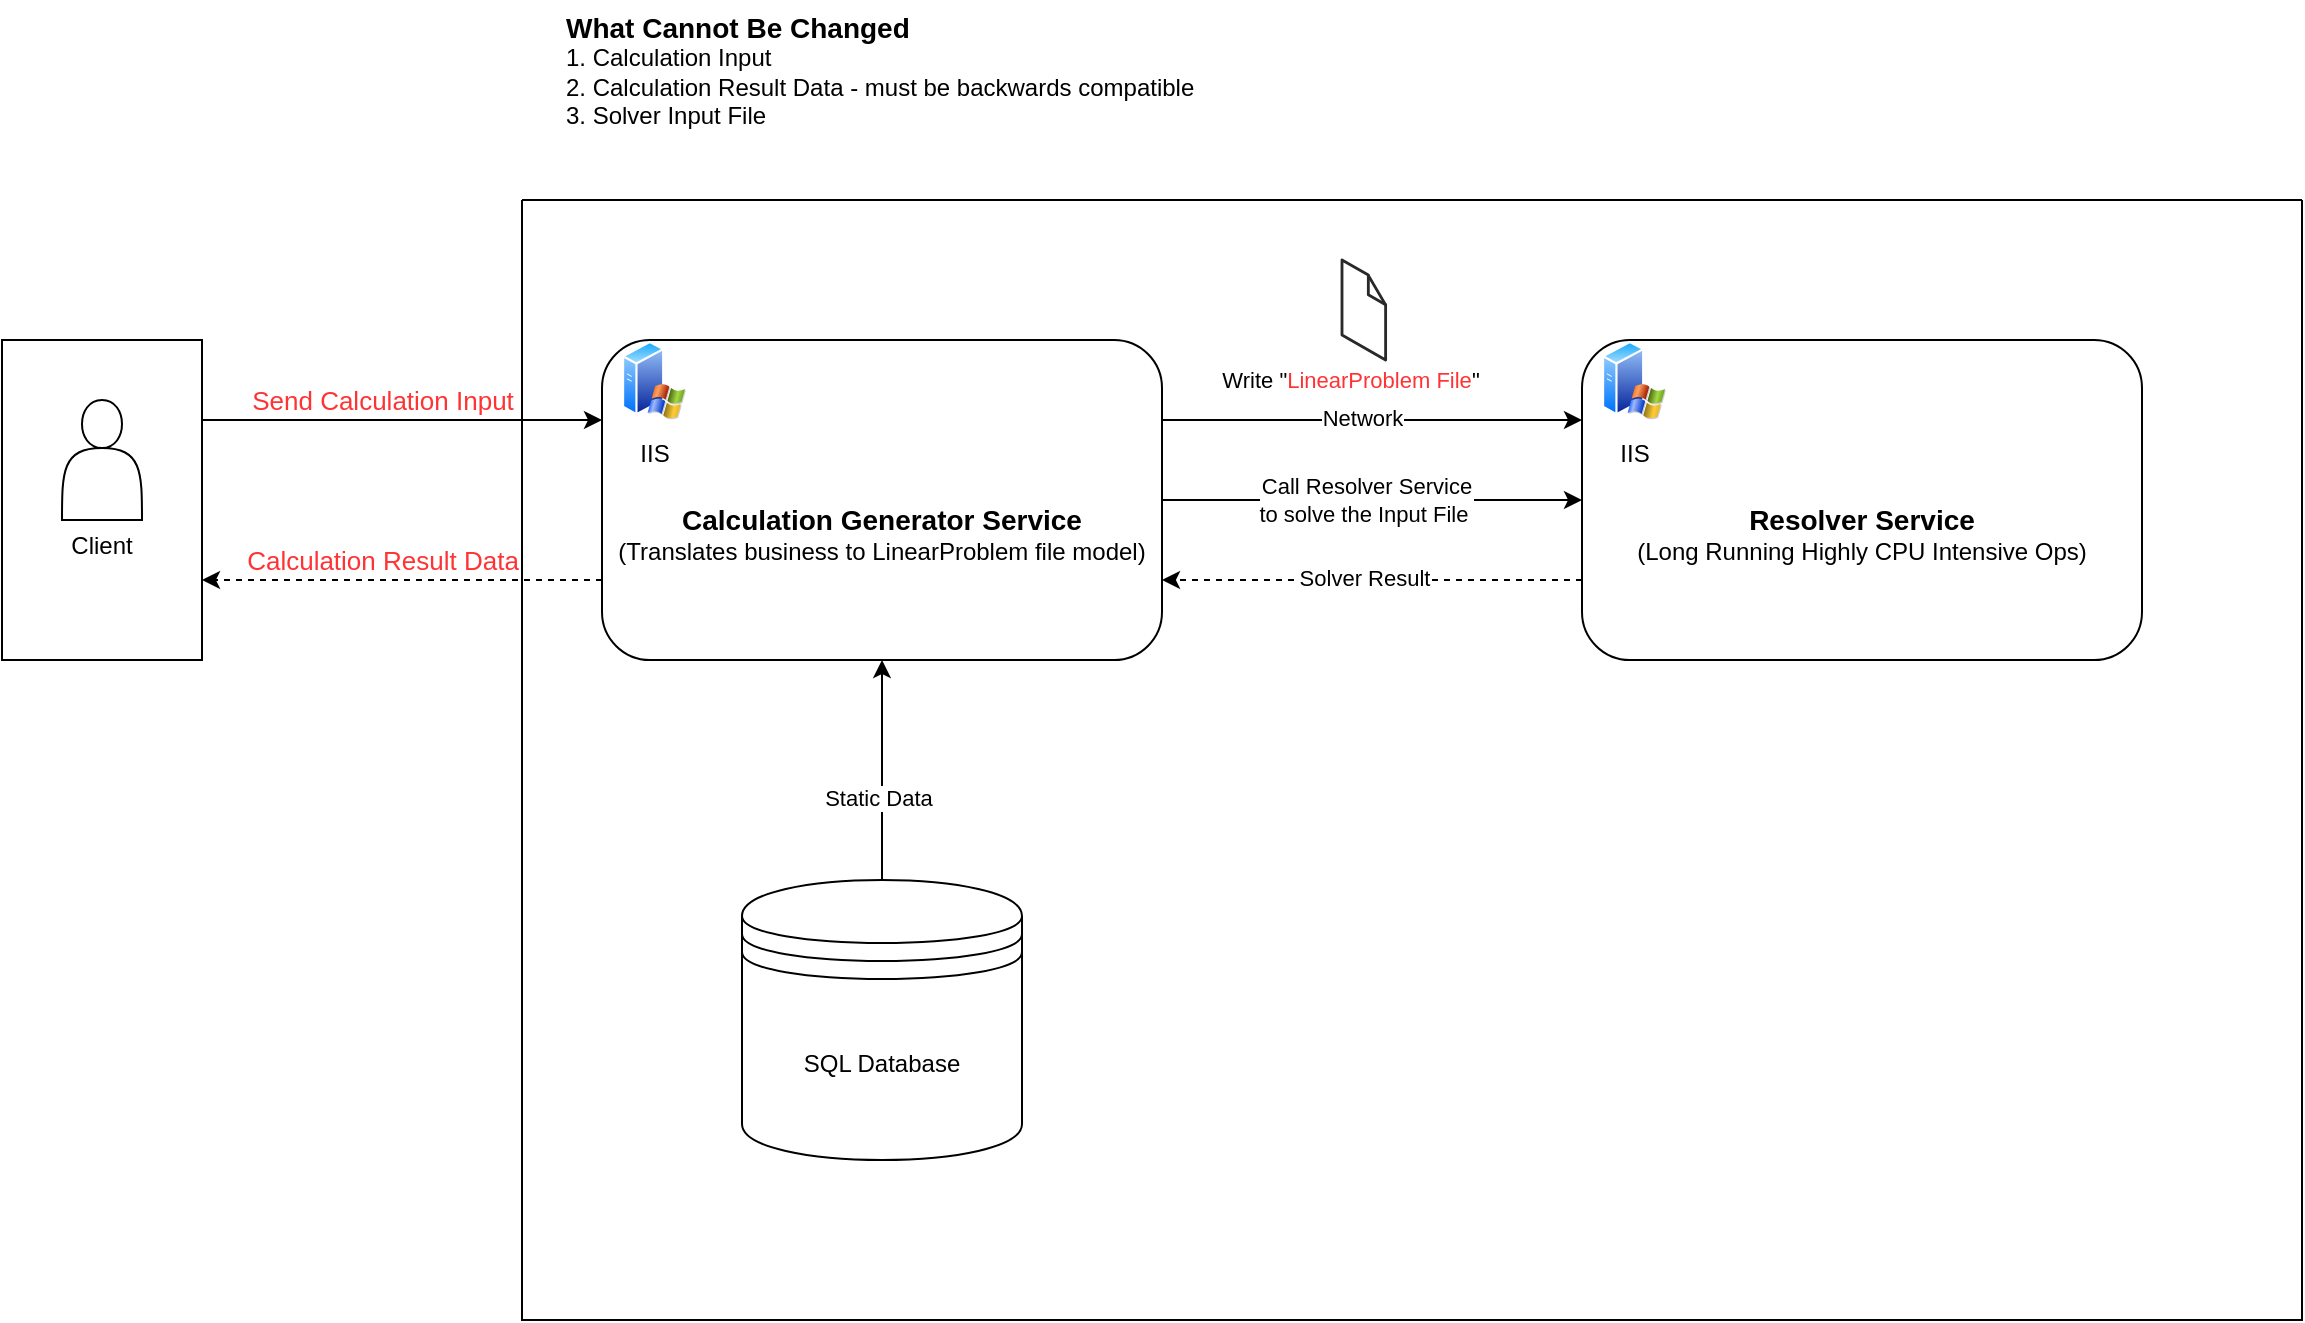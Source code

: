 <mxfile version="26.1.0" pages="2">
  <diagram name="Client Calls" id="vS78HB4ZBMq7w9B6MAlC">
    <mxGraphModel dx="2537" dy="878" grid="1" gridSize="10" guides="1" tooltips="1" connect="1" arrows="1" fold="1" page="1" pageScale="1" pageWidth="850" pageHeight="1100" math="0" shadow="0">
      <root>
        <mxCell id="0" />
        <mxCell id="1" parent="0" />
        <mxCell id="4Mne5P5kp67pERkh0jpk-11" style="edgeStyle=orthogonalEdgeStyle;rounded=0;orthogonalLoop=1;jettySize=auto;html=1;exitX=1;exitY=0.25;exitDx=0;exitDy=0;entryX=0;entryY=0.25;entryDx=0;entryDy=0;" edge="1" parent="1" source="4Mne5P5kp67pERkh0jpk-1" target="4Mne5P5kp67pERkh0jpk-2">
          <mxGeometry relative="1" as="geometry" />
        </mxCell>
        <mxCell id="4Mne5P5kp67pERkh0jpk-12" value="Write &quot;&lt;font style=&quot;color: rgb(255, 51, 51);&quot;&gt;LinearProblem File&lt;/font&gt;&quot;" style="edgeLabel;html=1;align=center;verticalAlign=middle;resizable=0;points=[];" vertex="1" connectable="0" parent="4Mne5P5kp67pERkh0jpk-11">
          <mxGeometry x="-0.105" y="-3" relative="1" as="geometry">
            <mxPoint y="-23" as="offset" />
          </mxGeometry>
        </mxCell>
        <mxCell id="4Mne5P5kp67pERkh0jpk-13" value="Network" style="edgeLabel;html=1;align=center;verticalAlign=middle;resizable=0;points=[];" vertex="1" connectable="0" parent="4Mne5P5kp67pERkh0jpk-11">
          <mxGeometry x="-0.048" y="1" relative="1" as="geometry">
            <mxPoint as="offset" />
          </mxGeometry>
        </mxCell>
        <mxCell id="4Mne5P5kp67pERkh0jpk-15" style="edgeStyle=orthogonalEdgeStyle;rounded=0;orthogonalLoop=1;jettySize=auto;html=1;" edge="1" parent="1" source="4Mne5P5kp67pERkh0jpk-1" target="4Mne5P5kp67pERkh0jpk-2">
          <mxGeometry relative="1" as="geometry" />
        </mxCell>
        <mxCell id="4Mne5P5kp67pERkh0jpk-16" value="Call Resolver Service&lt;div&gt;to solve the Input File&amp;nbsp;&lt;/div&gt;" style="edgeLabel;html=1;align=center;verticalAlign=middle;resizable=0;points=[];" vertex="1" connectable="0" parent="4Mne5P5kp67pERkh0jpk-15">
          <mxGeometry x="-0.286" y="-2" relative="1" as="geometry">
            <mxPoint x="27" y="-2" as="offset" />
          </mxGeometry>
        </mxCell>
        <mxCell id="4Mne5P5kp67pERkh0jpk-27" style="edgeStyle=orthogonalEdgeStyle;rounded=0;orthogonalLoop=1;jettySize=auto;html=1;exitX=0;exitY=0.75;exitDx=0;exitDy=0;entryX=1;entryY=0.75;entryDx=0;entryDy=0;dashed=1;" edge="1" parent="1" source="4Mne5P5kp67pERkh0jpk-1" target="4Mne5P5kp67pERkh0jpk-23">
          <mxGeometry relative="1" as="geometry" />
        </mxCell>
        <mxCell id="4Mne5P5kp67pERkh0jpk-28" value="&lt;font style=&quot;font-size: 13px; color: rgb(255, 51, 51);&quot;&gt;Calculation Result Data&lt;/font&gt;" style="edgeLabel;html=1;align=center;verticalAlign=middle;resizable=0;points=[];" vertex="1" connectable="0" parent="4Mne5P5kp67pERkh0jpk-27">
          <mxGeometry x="-0.26" y="1" relative="1" as="geometry">
            <mxPoint x="-36" y="-11" as="offset" />
          </mxGeometry>
        </mxCell>
        <mxCell id="4Mne5P5kp67pERkh0jpk-1" value="&lt;div&gt;&lt;b&gt;&lt;font style=&quot;font-size: 14px;&quot;&gt;&lt;br&gt;&lt;/font&gt;&lt;/b&gt;&lt;/div&gt;&lt;b&gt;&lt;font style=&quot;font-size: 14px;&quot;&gt;&lt;div&gt;&lt;b&gt;&lt;font style=&quot;font-size: 14px;&quot;&gt;&lt;br&gt;&lt;/font&gt;&lt;/b&gt;&lt;/div&gt;Calculation Generator Service&lt;/font&gt;&lt;/b&gt;&lt;br&gt;(Translates business to LinearProblem file model)" style="rounded=1;whiteSpace=wrap;html=1;" vertex="1" parent="1">
          <mxGeometry x="120" y="280" width="280" height="160" as="geometry" />
        </mxCell>
        <mxCell id="4Mne5P5kp67pERkh0jpk-17" style="edgeStyle=orthogonalEdgeStyle;rounded=0;orthogonalLoop=1;jettySize=auto;html=1;exitX=0;exitY=0.75;exitDx=0;exitDy=0;entryX=1;entryY=0.75;entryDx=0;entryDy=0;dashed=1;" edge="1" parent="1" source="4Mne5P5kp67pERkh0jpk-2" target="4Mne5P5kp67pERkh0jpk-1">
          <mxGeometry relative="1" as="geometry" />
        </mxCell>
        <mxCell id="4Mne5P5kp67pERkh0jpk-18" value="Solver Result" style="edgeLabel;html=1;align=center;verticalAlign=middle;resizable=0;points=[];" vertex="1" connectable="0" parent="4Mne5P5kp67pERkh0jpk-17">
          <mxGeometry x="0.038" y="-1" relative="1" as="geometry">
            <mxPoint as="offset" />
          </mxGeometry>
        </mxCell>
        <mxCell id="4Mne5P5kp67pERkh0jpk-2" value="&lt;div&gt;&lt;b&gt;&lt;font style=&quot;font-size: 14px;&quot;&gt;&lt;br&gt;&lt;/font&gt;&lt;/b&gt;&lt;/div&gt;&lt;b&gt;&lt;font style=&quot;font-size: 14px;&quot;&gt;&lt;div&gt;&lt;b&gt;&lt;font style=&quot;font-size: 14px;&quot;&gt;&lt;br&gt;&lt;/font&gt;&lt;/b&gt;&lt;/div&gt;Resolver Service&lt;/font&gt;&lt;/b&gt;&lt;br&gt;(Long Running Highly CPU Intensive Ops)" style="rounded=1;whiteSpace=wrap;html=1;" vertex="1" parent="1">
          <mxGeometry x="610" y="280" width="280" height="160" as="geometry" />
        </mxCell>
        <mxCell id="4Mne5P5kp67pERkh0jpk-4" value="IIS" style="image;aspect=fixed;perimeter=ellipsePerimeter;html=1;align=center;shadow=0;dashed=0;spacingTop=3;image=img/lib/active_directory/windows_server_2.svg;" vertex="1" parent="1">
          <mxGeometry x="620" y="280" width="32" height="40" as="geometry" />
        </mxCell>
        <mxCell id="4Mne5P5kp67pERkh0jpk-7" value="IIS" style="image;aspect=fixed;perimeter=ellipsePerimeter;html=1;align=center;shadow=0;dashed=0;spacingTop=3;image=img/lib/active_directory/windows_server_2.svg;" vertex="1" parent="1">
          <mxGeometry x="130" y="280" width="32" height="40" as="geometry" />
        </mxCell>
        <mxCell id="4Mne5P5kp67pERkh0jpk-9" style="edgeStyle=orthogonalEdgeStyle;rounded=0;orthogonalLoop=1;jettySize=auto;html=1;startArrow=none;startFill=0;" edge="1" parent="1" source="4Mne5P5kp67pERkh0jpk-8" target="4Mne5P5kp67pERkh0jpk-1">
          <mxGeometry relative="1" as="geometry" />
        </mxCell>
        <mxCell id="4Mne5P5kp67pERkh0jpk-10" value="Static Data" style="edgeLabel;html=1;align=center;verticalAlign=middle;resizable=0;points=[];" vertex="1" connectable="0" parent="4Mne5P5kp67pERkh0jpk-9">
          <mxGeometry x="-0.255" y="2" relative="1" as="geometry">
            <mxPoint as="offset" />
          </mxGeometry>
        </mxCell>
        <mxCell id="4Mne5P5kp67pERkh0jpk-19" value="" style="swimlane;startSize=0;fillColor=#FFFFFF;" vertex="1" parent="1">
          <mxGeometry x="80" y="210" width="890" height="560" as="geometry">
            <mxRectangle x="80" y="210" width="50" height="40" as="alternateBounds" />
          </mxGeometry>
        </mxCell>
        <mxCell id="4Mne5P5kp67pERkh0jpk-14" value="" style="verticalLabelPosition=bottom;html=1;verticalAlign=top;strokeWidth=1;align=center;outlineConnect=0;dashed=0;outlineConnect=0;shape=mxgraph.aws3d.file;aspect=fixed;strokeColor=#292929;" vertex="1" parent="4Mne5P5kp67pERkh0jpk-19">
          <mxGeometry x="410" y="30" width="21.81" height="50" as="geometry" />
        </mxCell>
        <mxCell id="4Mne5P5kp67pERkh0jpk-8" value="SQL Database" style="shape=datastore;whiteSpace=wrap;html=1;" vertex="1" parent="1">
          <mxGeometry x="190" y="550" width="140" height="140" as="geometry" />
        </mxCell>
        <mxCell id="4Mne5P5kp67pERkh0jpk-24" style="edgeStyle=orthogonalEdgeStyle;rounded=0;orthogonalLoop=1;jettySize=auto;html=1;exitX=1;exitY=0.25;exitDx=0;exitDy=0;entryX=0;entryY=0.25;entryDx=0;entryDy=0;" edge="1" parent="1" source="4Mne5P5kp67pERkh0jpk-23" target="4Mne5P5kp67pERkh0jpk-1">
          <mxGeometry relative="1" as="geometry" />
        </mxCell>
        <mxCell id="4Mne5P5kp67pERkh0jpk-26" value="&lt;font style=&quot;font-size: 13px; color: rgb(255, 51, 51);&quot;&gt;Send Calculation Input&lt;/font&gt;" style="edgeLabel;html=1;align=center;verticalAlign=middle;resizable=0;points=[];" vertex="1" connectable="0" parent="4Mne5P5kp67pERkh0jpk-24">
          <mxGeometry x="-0.423" y="4" relative="1" as="geometry">
            <mxPoint x="32" y="-6" as="offset" />
          </mxGeometry>
        </mxCell>
        <mxCell id="4Mne5P5kp67pERkh0jpk-23" value="" style="rounded=0;whiteSpace=wrap;html=1;" vertex="1" parent="1">
          <mxGeometry x="-180" y="280" width="100" height="160" as="geometry" />
        </mxCell>
        <mxCell id="4Mne5P5kp67pERkh0jpk-20" value="&lt;div&gt;&lt;br&gt;&lt;/div&gt;&lt;div&gt;&lt;br&gt;&lt;/div&gt;&lt;div&gt;&lt;br&gt;&lt;/div&gt;&lt;div&gt;&lt;br&gt;&lt;/div&gt;&lt;div&gt;&lt;br&gt;&lt;/div&gt;&lt;div&gt;&lt;br&gt;&lt;/div&gt;Client" style="shape=actor;whiteSpace=wrap;html=1;" vertex="1" parent="1">
          <mxGeometry x="-150" y="310" width="40" height="60" as="geometry" />
        </mxCell>
        <mxCell id="4Mne5P5kp67pERkh0jpk-29" value="&lt;b&gt;&lt;font style=&quot;font-size: 14px;&quot;&gt;What Cannot Be Changed&lt;/font&gt;&lt;/b&gt;&lt;div&gt;&lt;font&gt;1. Calculation Input&lt;/font&gt;&lt;/div&gt;&lt;div&gt;&lt;font&gt;2. Calculation Result Data - must be backwards compatible&lt;/font&gt;&lt;/div&gt;&lt;div&gt;&lt;font&gt;3. Solver Input File&lt;/font&gt;&lt;/div&gt;" style="text;html=1;align=left;verticalAlign=middle;resizable=0;points=[];autosize=1;strokeColor=none;fillColor=none;" vertex="1" parent="1">
          <mxGeometry x="100" y="110" width="340" height="70" as="geometry" />
        </mxCell>
      </root>
    </mxGraphModel>
  </diagram>
  <diagram id="EkCxZ5NoufvSvzmzbTB1" name="TaskScheduler">
    <mxGraphModel dx="2537" dy="878" grid="1" gridSize="10" guides="1" tooltips="1" connect="1" arrows="1" fold="1" page="1" pageScale="1" pageWidth="850" pageHeight="1100" math="0" shadow="0">
      <root>
        <mxCell id="0" />
        <mxCell id="1" parent="0" />
        <mxCell id="dCb-rOY6KcKwJsTPjOvI-1" style="edgeStyle=orthogonalEdgeStyle;rounded=0;orthogonalLoop=1;jettySize=auto;html=1;exitX=1;exitY=0.25;exitDx=0;exitDy=0;entryX=0;entryY=0.25;entryDx=0;entryDy=0;" edge="1" parent="1" source="dCb-rOY6KcKwJsTPjOvI-8" target="dCb-rOY6KcKwJsTPjOvI-11">
          <mxGeometry relative="1" as="geometry" />
        </mxCell>
        <mxCell id="dCb-rOY6KcKwJsTPjOvI-2" value="Write &quot;&lt;font style=&quot;color: rgb(255, 51, 51);&quot;&gt;LinearProblem File&lt;/font&gt;&quot;" style="edgeLabel;html=1;align=center;verticalAlign=middle;resizable=0;points=[];" vertex="1" connectable="0" parent="dCb-rOY6KcKwJsTPjOvI-1">
          <mxGeometry x="-0.105" y="-3" relative="1" as="geometry">
            <mxPoint x="6" y="-23" as="offset" />
          </mxGeometry>
        </mxCell>
        <mxCell id="dCb-rOY6KcKwJsTPjOvI-3" value="Network" style="edgeLabel;html=1;align=center;verticalAlign=middle;resizable=0;points=[];" vertex="1" connectable="0" parent="dCb-rOY6KcKwJsTPjOvI-1">
          <mxGeometry x="-0.048" y="1" relative="1" as="geometry">
            <mxPoint as="offset" />
          </mxGeometry>
        </mxCell>
        <mxCell id="dCb-rOY6KcKwJsTPjOvI-4" style="edgeStyle=orthogonalEdgeStyle;rounded=0;orthogonalLoop=1;jettySize=auto;html=1;" edge="1" parent="1" source="dCb-rOY6KcKwJsTPjOvI-8" target="dCb-rOY6KcKwJsTPjOvI-11">
          <mxGeometry relative="1" as="geometry" />
        </mxCell>
        <mxCell id="dCb-rOY6KcKwJsTPjOvI-5" value="Call Resolver Service&lt;div&gt;to solve the Input File&amp;nbsp;&lt;/div&gt;" style="edgeLabel;html=1;align=center;verticalAlign=middle;resizable=0;points=[];" vertex="1" connectable="0" parent="dCb-rOY6KcKwJsTPjOvI-4">
          <mxGeometry x="-0.286" y="-2" relative="1" as="geometry">
            <mxPoint x="27" y="-2" as="offset" />
          </mxGeometry>
        </mxCell>
        <mxCell id="dCb-rOY6KcKwJsTPjOvI-6" style="edgeStyle=orthogonalEdgeStyle;rounded=0;orthogonalLoop=1;jettySize=auto;html=1;exitX=0;exitY=0.75;exitDx=0;exitDy=0;entryX=1;entryY=0.75;entryDx=0;entryDy=0;dashed=1;" edge="1" parent="1" source="dCb-rOY6KcKwJsTPjOvI-8" target="dCb-rOY6KcKwJsTPjOvI-21">
          <mxGeometry relative="1" as="geometry" />
        </mxCell>
        <mxCell id="dCb-rOY6KcKwJsTPjOvI-7" value="&lt;font style=&quot;font-size: 13px; color: rgb(255, 51, 51);&quot;&gt;2a. Calculation Result Data&lt;/font&gt;" style="edgeLabel;html=1;align=center;verticalAlign=middle;resizable=0;points=[];" vertex="1" connectable="0" parent="dCb-rOY6KcKwJsTPjOvI-6">
          <mxGeometry x="-0.26" y="1" relative="1" as="geometry">
            <mxPoint x="-26" y="-11" as="offset" />
          </mxGeometry>
        </mxCell>
        <mxCell id="dCb-rOY6KcKwJsTPjOvI-8" value="&lt;div&gt;&lt;b&gt;&lt;font style=&quot;font-size: 14px;&quot;&gt;&lt;br&gt;&lt;/font&gt;&lt;/b&gt;&lt;/div&gt;&lt;b&gt;&lt;font style=&quot;font-size: 14px;&quot;&gt;&lt;div&gt;&lt;b&gt;&lt;font style=&quot;font-size: 14px;&quot;&gt;&lt;br&gt;&lt;/font&gt;&lt;/b&gt;&lt;/div&gt;Calculation Generator Service&lt;/font&gt;&lt;/b&gt;&lt;br&gt;(Translates business to LinearProblem file model)" style="rounded=1;whiteSpace=wrap;html=1;" vertex="1" parent="1">
          <mxGeometry x="120" y="280" width="280" height="160" as="geometry" />
        </mxCell>
        <mxCell id="dCb-rOY6KcKwJsTPjOvI-9" style="edgeStyle=orthogonalEdgeStyle;rounded=0;orthogonalLoop=1;jettySize=auto;html=1;exitX=0;exitY=0.75;exitDx=0;exitDy=0;entryX=1;entryY=0.75;entryDx=0;entryDy=0;dashed=1;" edge="1" parent="1" source="dCb-rOY6KcKwJsTPjOvI-11" target="dCb-rOY6KcKwJsTPjOvI-8">
          <mxGeometry relative="1" as="geometry" />
        </mxCell>
        <mxCell id="dCb-rOY6KcKwJsTPjOvI-10" value="Solver Result" style="edgeLabel;html=1;align=center;verticalAlign=middle;resizable=0;points=[];" vertex="1" connectable="0" parent="dCb-rOY6KcKwJsTPjOvI-9">
          <mxGeometry x="0.038" y="-1" relative="1" as="geometry">
            <mxPoint as="offset" />
          </mxGeometry>
        </mxCell>
        <mxCell id="dCb-rOY6KcKwJsTPjOvI-11" value="&lt;div&gt;&lt;b&gt;&lt;font style=&quot;font-size: 14px;&quot;&gt;&lt;br&gt;&lt;/font&gt;&lt;/b&gt;&lt;/div&gt;&lt;b&gt;&lt;font style=&quot;font-size: 14px;&quot;&gt;&lt;div&gt;&lt;b&gt;&lt;font style=&quot;font-size: 14px;&quot;&gt;&lt;br&gt;&lt;/font&gt;&lt;/b&gt;&lt;/div&gt;Resolver Service&lt;/font&gt;&lt;/b&gt;&lt;br&gt;(Long Running Highly CPU Intensive Ops)" style="rounded=1;whiteSpace=wrap;html=1;" vertex="1" parent="1">
          <mxGeometry x="610" y="280" width="280" height="160" as="geometry" />
        </mxCell>
        <mxCell id="dCb-rOY6KcKwJsTPjOvI-12" value="IIS" style="image;aspect=fixed;perimeter=ellipsePerimeter;html=1;align=center;shadow=0;dashed=0;spacingTop=3;image=img/lib/active_directory/windows_server_2.svg;" vertex="1" parent="1">
          <mxGeometry x="620" y="280" width="32" height="40" as="geometry" />
        </mxCell>
        <mxCell id="dCb-rOY6KcKwJsTPjOvI-13" value="IIS" style="image;aspect=fixed;perimeter=ellipsePerimeter;html=1;align=center;shadow=0;dashed=0;spacingTop=3;image=img/lib/active_directory/windows_server_2.svg;" vertex="1" parent="1">
          <mxGeometry x="130" y="280" width="32" height="40" as="geometry" />
        </mxCell>
        <mxCell id="dCb-rOY6KcKwJsTPjOvI-14" style="edgeStyle=orthogonalEdgeStyle;rounded=0;orthogonalLoop=1;jettySize=auto;html=1;startArrow=none;startFill=0;" edge="1" parent="1" source="dCb-rOY6KcKwJsTPjOvI-16" target="dCb-rOY6KcKwJsTPjOvI-8">
          <mxGeometry relative="1" as="geometry" />
        </mxCell>
        <mxCell id="dCb-rOY6KcKwJsTPjOvI-15" value="Static Data" style="edgeLabel;html=1;align=center;verticalAlign=middle;resizable=0;points=[];" vertex="1" connectable="0" parent="dCb-rOY6KcKwJsTPjOvI-14">
          <mxGeometry x="-0.255" y="2" relative="1" as="geometry">
            <mxPoint as="offset" />
          </mxGeometry>
        </mxCell>
        <mxCell id="dCb-rOY6KcKwJsTPjOvI-16" value="SQL Database" style="shape=datastore;whiteSpace=wrap;html=1;" vertex="1" parent="1">
          <mxGeometry x="190" y="550" width="140" height="140" as="geometry" />
        </mxCell>
        <mxCell id="dCb-rOY6KcKwJsTPjOvI-17" value="" style="swimlane;startSize=0;" vertex="1" parent="1">
          <mxGeometry x="-270" y="210" width="1240" height="560" as="geometry">
            <mxRectangle x="80" y="210" width="50" height="40" as="alternateBounds" />
          </mxGeometry>
        </mxCell>
        <mxCell id="dCb-rOY6KcKwJsTPjOvI-18" value="" style="verticalLabelPosition=bottom;html=1;verticalAlign=top;strokeWidth=1;align=center;outlineConnect=0;dashed=0;outlineConnect=0;shape=mxgraph.aws3d.file;aspect=fixed;strokeColor=#292929;" vertex="1" parent="dCb-rOY6KcKwJsTPjOvI-17">
          <mxGeometry x="760" y="30" width="21.81" height="50" as="geometry" />
        </mxCell>
        <mxCell id="dCb-rOY6KcKwJsTPjOvI-21" value="" style="rounded=0;whiteSpace=wrap;html=1;" vertex="1" parent="dCb-rOY6KcKwJsTPjOvI-17">
          <mxGeometry x="50" y="70" width="140" height="160" as="geometry" />
        </mxCell>
        <mxCell id="dCb-rOY6KcKwJsTPjOvI-24" value="Task Scheduler&lt;br&gt;3. Generate Reports" style="sketch=0;pointerEvents=1;shadow=0;dashed=0;html=1;strokeColor=none;fillColor=#505050;labelPosition=center;verticalLabelPosition=bottom;verticalAlign=top;outlineConnect=0;align=center;shape=mxgraph.office.concepts.clock;" vertex="1" parent="dCb-rOY6KcKwJsTPjOvI-17">
          <mxGeometry x="97.5" y="120" width="45" height="45" as="geometry" />
        </mxCell>
        <mxCell id="dCb-rOY6KcKwJsTPjOvI-19" style="edgeStyle=orthogonalEdgeStyle;rounded=0;orthogonalLoop=1;jettySize=auto;html=1;exitX=1;exitY=0.25;exitDx=0;exitDy=0;entryX=0;entryY=0.25;entryDx=0;entryDy=0;" edge="1" parent="1" source="dCb-rOY6KcKwJsTPjOvI-21" target="dCb-rOY6KcKwJsTPjOvI-8">
          <mxGeometry relative="1" as="geometry" />
        </mxCell>
        <mxCell id="dCb-rOY6KcKwJsTPjOvI-20" value="&lt;font style=&quot;font-size: 13px; color: rgb(255, 51, 51);&quot;&gt;2. Send Calculation Input&lt;/font&gt;" style="edgeLabel;html=1;align=center;verticalAlign=middle;resizable=0;points=[];" vertex="1" connectable="0" parent="dCb-rOY6KcKwJsTPjOvI-19">
          <mxGeometry x="-0.423" y="4" relative="1" as="geometry">
            <mxPoint x="42" y="-6" as="offset" />
          </mxGeometry>
        </mxCell>
        <mxCell id="dCb-rOY6KcKwJsTPjOvI-28" style="edgeStyle=orthogonalEdgeStyle;rounded=0;orthogonalLoop=1;jettySize=auto;html=1;startArrow=classic;startFill=1;" edge="1" parent="1" target="dCb-rOY6KcKwJsTPjOvI-25">
          <mxGeometry relative="1" as="geometry">
            <mxPoint x="-150" y="280" as="sourcePoint" />
            <Array as="points">
              <mxPoint x="-150" y="240" />
              <mxPoint x="-150" y="240" />
            </Array>
          </mxGeometry>
        </mxCell>
        <mxCell id="dCb-rOY6KcKwJsTPjOvI-29" value="1. Request additional data from External Service&lt;div&gt;to build a Calculation Input&lt;/div&gt;" style="edgeLabel;html=1;align=center;verticalAlign=middle;resizable=0;points=[];" vertex="1" connectable="0" parent="dCb-rOY6KcKwJsTPjOvI-28">
          <mxGeometry x="0.47" relative="1" as="geometry">
            <mxPoint as="offset" />
          </mxGeometry>
        </mxCell>
        <mxCell id="dCb-rOY6KcKwJsTPjOvI-23" value="&lt;b&gt;&lt;font style=&quot;font-size: 14px;&quot;&gt;What Cannot Be Changed&lt;/font&gt;&lt;/b&gt;&lt;div&gt;&lt;font&gt;1. Calculation Input&lt;/font&gt;&lt;/div&gt;&lt;div&gt;&lt;font&gt;2. Calculation Result Data - must be backwards compatible&lt;/font&gt;&lt;/div&gt;&lt;div&gt;&lt;font&gt;3. Solver Input File&lt;/font&gt;&lt;/div&gt;" style="text;html=1;align=left;verticalAlign=middle;resizable=0;points=[];autosize=1;strokeColor=none;fillColor=none;" vertex="1" parent="1">
          <mxGeometry x="100" y="110" width="340" height="70" as="geometry" />
        </mxCell>
        <mxCell id="dCb-rOY6KcKwJsTPjOvI-25" value="&lt;div&gt;&lt;span style=&quot;font-size: 14px;&quot;&gt;&lt;b&gt;External Service&lt;/b&gt;&lt;/span&gt;&lt;/div&gt;" style="rounded=1;whiteSpace=wrap;html=1;fillColor=#f5f5f5;fontColor=#333333;strokeColor=#666666;" vertex="1" parent="1">
          <mxGeometry x="-235" y="20" width="170" height="110" as="geometry" />
        </mxCell>
      </root>
    </mxGraphModel>
  </diagram>
</mxfile>

